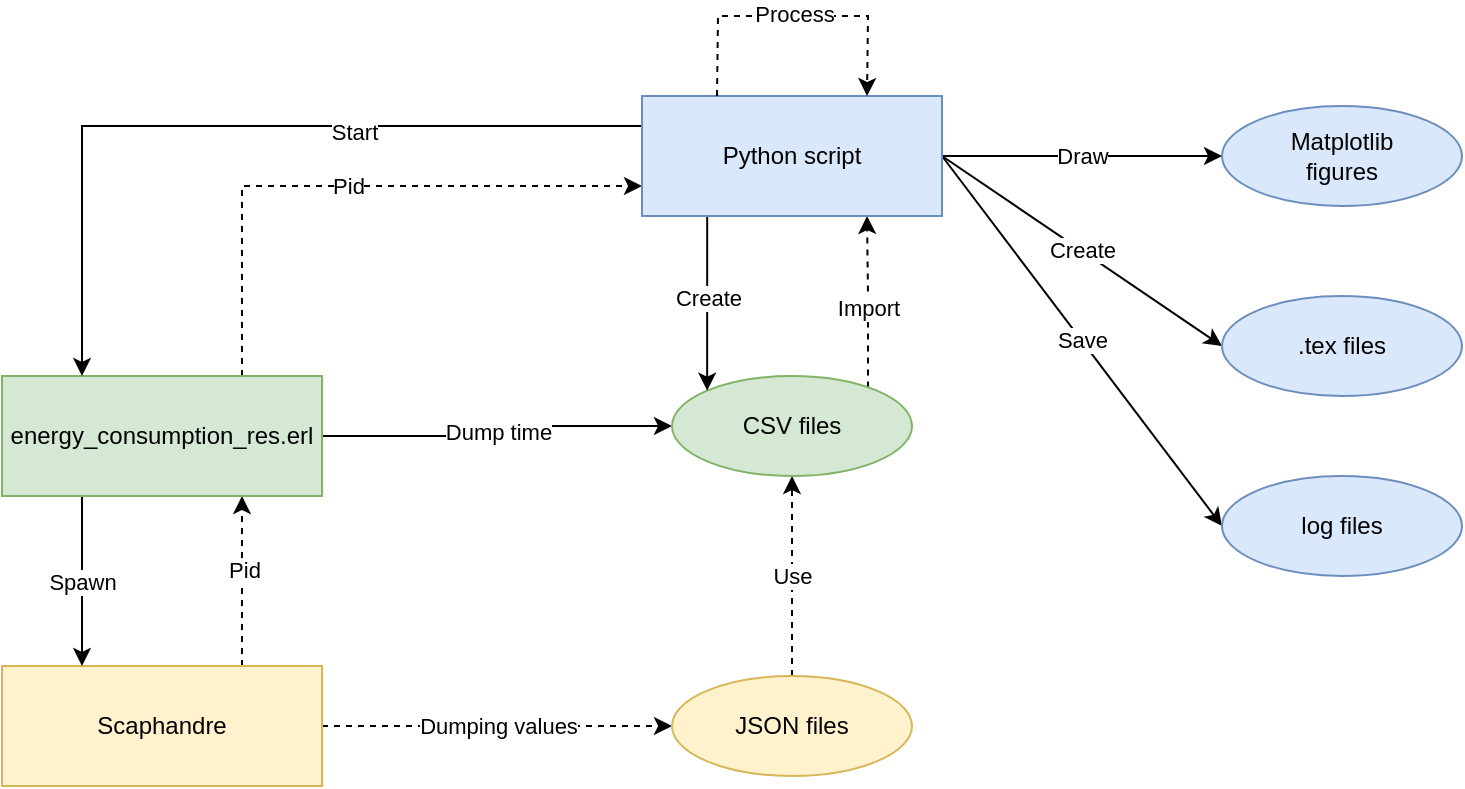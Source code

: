 <mxfile version="21.5.0" type="google">
  <diagram name="Page-1" id="T6mMH-j9m44-H2h8NCx6">
    <mxGraphModel grid="1" page="1" gridSize="10" guides="1" tooltips="1" connect="1" arrows="1" fold="1" pageScale="1" pageWidth="850" pageHeight="1100" math="0" shadow="0">
      <root>
        <mxCell id="0" />
        <mxCell id="1" parent="0" />
        <mxCell id="j_gq_GTQNbYdooQw-T-F-11" value="Dumping values" style="edgeStyle=orthogonalEdgeStyle;rounded=0;orthogonalLoop=1;jettySize=auto;html=1;dashed=1;" edge="1" parent="1" source="j_gq_GTQNbYdooQw-T-F-2" target="j_gq_GTQNbYdooQw-T-F-5">
          <mxGeometry relative="1" as="geometry" />
        </mxCell>
        <mxCell id="j_gq_GTQNbYdooQw-T-F-20" style="edgeStyle=orthogonalEdgeStyle;rounded=0;orthogonalLoop=1;jettySize=auto;html=1;exitX=0.75;exitY=0;exitDx=0;exitDy=0;entryX=0.75;entryY=1;entryDx=0;entryDy=0;dashed=1;" edge="1" parent="1" source="j_gq_GTQNbYdooQw-T-F-2" target="j_gq_GTQNbYdooQw-T-F-3">
          <mxGeometry relative="1" as="geometry" />
        </mxCell>
        <mxCell id="j_gq_GTQNbYdooQw-T-F-21" value="Pid" style="edgeLabel;html=1;align=center;verticalAlign=middle;resizable=0;points=[];" connectable="0" vertex="1" parent="j_gq_GTQNbYdooQw-T-F-20">
          <mxGeometry x="-0.147" y="-1" relative="1" as="geometry">
            <mxPoint y="-12" as="offset" />
          </mxGeometry>
        </mxCell>
        <mxCell id="j_gq_GTQNbYdooQw-T-F-2" value="Scaphandre" style="rounded=0;whiteSpace=wrap;html=1;fillColor=#fff2cc;strokeColor=#d6b656;" vertex="1" parent="1">
          <mxGeometry x="60" y="365" width="160" height="60" as="geometry" />
        </mxCell>
        <mxCell id="j_gq_GTQNbYdooQw-T-F-19" value="Spawn" style="edgeStyle=orthogonalEdgeStyle;rounded=0;orthogonalLoop=1;jettySize=auto;html=1;exitX=0.25;exitY=1;exitDx=0;exitDy=0;entryX=0.25;entryY=0;entryDx=0;entryDy=0;" edge="1" parent="1" source="j_gq_GTQNbYdooQw-T-F-3" target="j_gq_GTQNbYdooQw-T-F-2">
          <mxGeometry relative="1" as="geometry" />
        </mxCell>
        <mxCell id="j_gq_GTQNbYdooQw-T-F-26" value="Pid" style="edgeStyle=orthogonalEdgeStyle;rounded=0;orthogonalLoop=1;jettySize=auto;html=1;exitX=0.75;exitY=0;exitDx=0;exitDy=0;entryX=0;entryY=0.75;entryDx=0;entryDy=0;dashed=1;" edge="1" parent="1" source="j_gq_GTQNbYdooQw-T-F-3" target="j_gq_GTQNbYdooQw-T-F-4">
          <mxGeometry relative="1" as="geometry" />
        </mxCell>
        <mxCell id="VikrM7SdsqGOzXbGTh8X-6" value="Dump time" style="edgeStyle=orthogonalEdgeStyle;rounded=0;orthogonalLoop=1;jettySize=auto;html=1;exitX=1;exitY=0.5;exitDx=0;exitDy=0;entryX=0;entryY=0.5;entryDx=0;entryDy=0;" edge="1" parent="1" source="j_gq_GTQNbYdooQw-T-F-3" target="j_gq_GTQNbYdooQw-T-F-8">
          <mxGeometry relative="1" as="geometry" />
        </mxCell>
        <mxCell id="j_gq_GTQNbYdooQw-T-F-3" value="&lt;div&gt;energy_consumption_res.erl&lt;/div&gt;" style="rounded=0;whiteSpace=wrap;html=1;fillColor=#d5e8d4;strokeColor=#82b366;" vertex="1" parent="1">
          <mxGeometry x="60" y="220" width="160" height="60" as="geometry" />
        </mxCell>
        <mxCell id="j_gq_GTQNbYdooQw-T-F-22" style="edgeStyle=orthogonalEdgeStyle;rounded=0;orthogonalLoop=1;jettySize=auto;html=1;exitX=0;exitY=0.25;exitDx=0;exitDy=0;entryX=0.25;entryY=0;entryDx=0;entryDy=0;" edge="1" parent="1" source="j_gq_GTQNbYdooQw-T-F-4" target="j_gq_GTQNbYdooQw-T-F-3">
          <mxGeometry relative="1" as="geometry" />
        </mxCell>
        <mxCell id="j_gq_GTQNbYdooQw-T-F-27" value="Start" style="edgeLabel;html=1;align=center;verticalAlign=middle;resizable=0;points=[];" connectable="0" vertex="1" parent="j_gq_GTQNbYdooQw-T-F-22">
          <mxGeometry x="-0.289" y="3" relative="1" as="geometry">
            <mxPoint as="offset" />
          </mxGeometry>
        </mxCell>
        <mxCell id="j_gq_GTQNbYdooQw-T-F-4" value="Python script" style="rounded=0;whiteSpace=wrap;html=1;" vertex="1" parent="1">
          <mxGeometry x="380" y="80" width="150" height="60" as="geometry" />
        </mxCell>
        <mxCell id="j_gq_GTQNbYdooQw-T-F-16" value="Use" style="edgeStyle=orthogonalEdgeStyle;rounded=0;orthogonalLoop=1;jettySize=auto;html=1;exitX=0.5;exitY=0;exitDx=0;exitDy=0;entryX=0.5;entryY=1;entryDx=0;entryDy=0;dashed=1;" edge="1" parent="1" source="j_gq_GTQNbYdooQw-T-F-5" target="j_gq_GTQNbYdooQw-T-F-8">
          <mxGeometry relative="1" as="geometry" />
        </mxCell>
        <mxCell id="j_gq_GTQNbYdooQw-T-F-5" value="JSON files" style="ellipse;whiteSpace=wrap;html=1;fillColor=#fff2cc;strokeColor=#d6b656;" vertex="1" parent="1">
          <mxGeometry x="395" y="370" width="120" height="50" as="geometry" />
        </mxCell>
        <mxCell id="j_gq_GTQNbYdooQw-T-F-7" value="&lt;div&gt;Matplotlib&lt;/div&gt;&lt;div&gt;figures&lt;/div&gt;" style="ellipse;whiteSpace=wrap;html=1;fillColor=#dae8fc;strokeColor=#6c8ebf;" vertex="1" parent="1">
          <mxGeometry x="670" y="85" width="120" height="50" as="geometry" />
        </mxCell>
        <mxCell id="VikrM7SdsqGOzXbGTh8X-9" value="Import" style="edgeStyle=orthogonalEdgeStyle;rounded=0;orthogonalLoop=1;jettySize=auto;html=1;exitX=1;exitY=0;exitDx=0;exitDy=0;entryX=0.75;entryY=1;entryDx=0;entryDy=0;dashed=1;" edge="1" parent="1" source="j_gq_GTQNbYdooQw-T-F-8" target="j_gq_GTQNbYdooQw-T-F-28">
          <mxGeometry relative="1" as="geometry">
            <Array as="points">
              <mxPoint x="493" y="227" />
              <mxPoint x="493" y="180" />
            </Array>
          </mxGeometry>
        </mxCell>
        <mxCell id="j_gq_GTQNbYdooQw-T-F-8" value="CSV files" style="ellipse;whiteSpace=wrap;html=1;fillColor=#d5e8d4;strokeColor=#82b366;" vertex="1" parent="1">
          <mxGeometry x="395" y="220" width="120" height="50" as="geometry" />
        </mxCell>
        <mxCell id="VikrM7SdsqGOzXbGTh8X-8" value="Create" style="edgeStyle=orthogonalEdgeStyle;rounded=0;orthogonalLoop=1;jettySize=auto;html=1;exitX=0.25;exitY=1;exitDx=0;exitDy=0;entryX=0;entryY=0;entryDx=0;entryDy=0;" edge="1" parent="1" source="j_gq_GTQNbYdooQw-T-F-28" target="j_gq_GTQNbYdooQw-T-F-8">
          <mxGeometry relative="1" as="geometry">
            <Array as="points">
              <mxPoint x="413" y="140" />
            </Array>
          </mxGeometry>
        </mxCell>
        <mxCell id="VikrM7SdsqGOzXbGTh8X-10" value="Draw" style="edgeStyle=orthogonalEdgeStyle;rounded=0;orthogonalLoop=1;jettySize=auto;html=1;exitX=1;exitY=0.5;exitDx=0;exitDy=0;entryX=0;entryY=0.5;entryDx=0;entryDy=0;" edge="1" parent="1" source="j_gq_GTQNbYdooQw-T-F-28" target="j_gq_GTQNbYdooQw-T-F-7">
          <mxGeometry relative="1" as="geometry" />
        </mxCell>
        <mxCell id="VikrM7SdsqGOzXbGTh8X-11" value="Create" style="rounded=0;orthogonalLoop=1;jettySize=auto;html=1;exitX=1;exitY=0.5;exitDx=0;exitDy=0;entryX=0;entryY=0.5;entryDx=0;entryDy=0;" edge="1" parent="1" source="j_gq_GTQNbYdooQw-T-F-28" target="j_gq_GTQNbYdooQw-T-F-30">
          <mxGeometry relative="1" as="geometry" />
        </mxCell>
        <mxCell id="lx344P9QHugMY1OVV0oo-3" value="Save" style="rounded=0;orthogonalLoop=1;jettySize=auto;html=1;exitX=1;exitY=0.5;exitDx=0;exitDy=0;entryX=0;entryY=0.5;entryDx=0;entryDy=0;" edge="1" parent="1" source="j_gq_GTQNbYdooQw-T-F-28" target="lx344P9QHugMY1OVV0oo-1">
          <mxGeometry relative="1" as="geometry" />
        </mxCell>
        <mxCell id="j_gq_GTQNbYdooQw-T-F-28" value="Python script" style="rounded=0;whiteSpace=wrap;html=1;fillColor=#dae8fc;strokeColor=#6c8ebf;" vertex="1" parent="1">
          <mxGeometry x="380" y="80" width="150" height="60" as="geometry" />
        </mxCell>
        <mxCell id="j_gq_GTQNbYdooQw-T-F-30" value=".tex files" style="ellipse;whiteSpace=wrap;html=1;fillColor=#dae8fc;strokeColor=#6c8ebf;" vertex="1" parent="1">
          <mxGeometry x="670" y="180" width="120" height="50" as="geometry" />
        </mxCell>
        <mxCell id="VikrM7SdsqGOzXbGTh8X-4" value="" style="endArrow=classic;html=1;rounded=0;exitX=0.25;exitY=0;exitDx=0;exitDy=0;entryX=0.75;entryY=0;entryDx=0;entryDy=0;dashed=1;" edge="1" parent="1" source="j_gq_GTQNbYdooQw-T-F-28" target="j_gq_GTQNbYdooQw-T-F-28">
          <mxGeometry width="50" height="50" relative="1" as="geometry">
            <mxPoint x="480" y="130" as="sourcePoint" />
            <mxPoint x="530" y="80" as="targetPoint" />
            <Array as="points">
              <mxPoint x="418" y="40" />
              <mxPoint x="493" y="40" />
            </Array>
          </mxGeometry>
        </mxCell>
        <mxCell id="VikrM7SdsqGOzXbGTh8X-5" value="Process" style="edgeLabel;html=1;align=center;verticalAlign=middle;resizable=0;points=[];" connectable="0" vertex="1" parent="VikrM7SdsqGOzXbGTh8X-4">
          <mxGeometry x="-0.144" y="1" relative="1" as="geometry">
            <mxPoint x="11" as="offset" />
          </mxGeometry>
        </mxCell>
        <mxCell id="lx344P9QHugMY1OVV0oo-1" value="log files" style="ellipse;whiteSpace=wrap;html=1;fillColor=#dae8fc;strokeColor=#6c8ebf;" vertex="1" parent="1">
          <mxGeometry x="670" y="270" width="120" height="50" as="geometry" />
        </mxCell>
      </root>
    </mxGraphModel>
  </diagram>
</mxfile>
